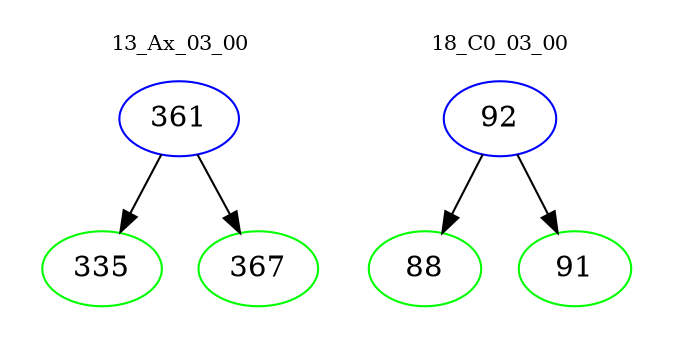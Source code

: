 digraph{
subgraph cluster_0 {
color = white
label = "13_Ax_03_00";
fontsize=10;
T0_361 [label="361", color="blue"]
T0_361 -> T0_335 [color="black"]
T0_335 [label="335", color="green"]
T0_361 -> T0_367 [color="black"]
T0_367 [label="367", color="green"]
}
subgraph cluster_1 {
color = white
label = "18_C0_03_00";
fontsize=10;
T1_92 [label="92", color="blue"]
T1_92 -> T1_88 [color="black"]
T1_88 [label="88", color="green"]
T1_92 -> T1_91 [color="black"]
T1_91 [label="91", color="green"]
}
}
